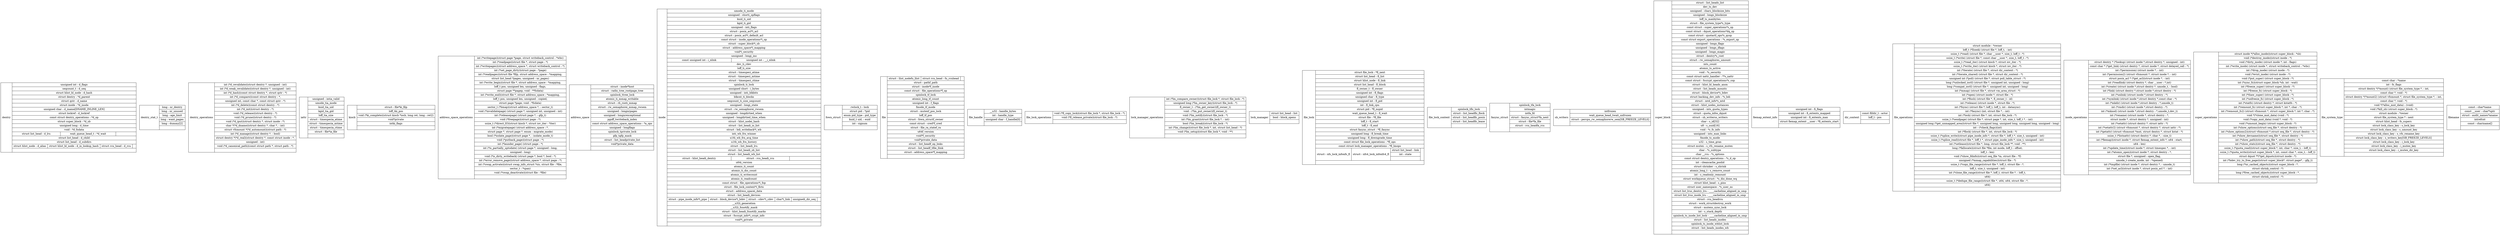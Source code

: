 digraph structs {
	node [shape=record]
	dentry [label="dentry | {unsigned int  :  d_flags | seqcount_t  :  d_seq | struct hlist_bl_node  :  d_hash | struct dentry  :  *d_parent | struct qstr  :  d_name | struct inode  :  *d_inode | unsigned char  :  d_iname[DNAME_INLINE_LEN] | struct lockref  :  d_lockref | const struct dentry_operations  :  *d_op | struct super_block  :  *d_sb | unsigned long  :  d_time | void  :  *d_fsdata | {struct list_head  :  d_lru | wait_queue_head_t  :  *d_wait | } | struct list_head  :  d_child | struct list_head  :  d_subdirs | {struct hlist_node  :  d_alias | struct hlist_bl_node  :  d_in_lookup_hash | struct rcu_head  :  d_rcu | } | }"]
	dentry_stat_t [label="dentry_stat_t | {long  :  nr_dentry | long  :  nr_unused | long  :  age_limit | long  :  want_pages | long  :  dummy[2] | }"]
	dentry_operations [label="dentry_operations | {int (*d_revalidate)(struct dentry *, unsigned  :  int) | int (*d_weak_revalidate)(struct dentry *, unsigned  :  int) | int (*d_hash)(const struct dentry *, struct qstr  :  *) | int (*d_compare)(const struct dentry  :  *, | unsigned int, const char *, const struct qstr  :  *) | int (*d_delete)(const struct dentry  :  *) | int (*d_init)(struct dentry  :  *) | void (*d_release)(struct dentry  :  *) | void (*d_prune)(struct dentry  :  *) | void (*d_iput)(struct dentry *, struct inode  :  *) | char *(*d_dname)(struct dentry *, char *,  :  int) | struct vfsmount *(*d_automount)(struct path  :  *) | int (*d_manage)(struct dentry *,  :  bool) | struct dentry *(*d_real)(struct dentry *, const struct inode  :  *, | unsigned  :  int) | void (*d_canonical_path)(const struct path *, struct path  :  *) | }"]
	iattr [label="iattr | {unsigned  :  int	ia_valid | umode_t		ia_mode | kuid_t		ia_uid | kgid_t		ia_gid | loff_t		ia_size | struct  :  timespec	ia_atime | struct  :  timespec	ia_mtime | struct  :  timespec	ia_ctime | struct  :  file	*ia_file | }"]
	kiocb [label="kiocb | {struct  :  file		*ki_filp | loff_t			ki_pos | void (*ki_complete)(struct kiocb *iocb, long ret, long  :  ret2) | void			*private | int			ki_flags | }"]
	address_space_operations [label="address_space_operations | {int (*writepage)(struct page *page, struct writeback_control  :  *wbc) | int (*readpage)(struct file *, struct page  :  *) | int (*writepages)(struct address_space *, struct writeback_control  :  *) | int (*set_page_dirty)(struct page  :  *page) | int (*readpages)(struct file *filp, struct address_space  :  *mapping, | struct list_head *pages, unsigned  :  nr_pages) | int (*write_begin)(struct file *, struct address_space  :  *mapping, | loff_t pos, unsigned len, unsigned  :  flags, | struct page **pagep, void  :  **fsdata) | int (*write_end)(struct file *, struct address_space  :  *mapping, | loff_t pos, unsigned len, unsigned  :  copied, | struct page *page, void  :  *fsdata) | sector_t (*bmap)(struct address_space *,  :  sector_t) | void (*invalidatepage) (struct page *, unsigned int, unsigned  :  int) | int (*releasepage) (struct page *,  :  gfp_t) | void (*freepage)(struct page  :  *) | ssize_t (*direct_IO)(struct kiocb *, struct iov_iter  :  *iter) | int (*migratepage) (struct address_space  :  *, | struct page *, struct page *, enum  :  migrate_mode) | bool (*isolate_page)(struct page *,  :  isolate_mode_t) | void (*putback_page)(struct page  :  *) | int (*launder_page) (struct page  :  *) | int (*is_partially_uptodate) (struct page *, unsigned  :  long, | unsigned  :  long) | void (*is_dirty_writeback) (struct page *, bool *, bool  :  *) | int (*error_remove_page)(struct address_space *, struct page  :  *) | int (*swap_activate)(struct swap_info_struct *sis, struct file  :  *file, | sector_t  :  *span) | void (*swap_deactivate)(struct file  :  *file) | }"]
	address_space [label="address_space | {struct  :  inode		*host | struct  :  radix_tree_root	page_tree | spinlock_t		tree_lock | atomic_t		i_mmap_writable | struct  :  rb_root		i_mmap | struct  :  rw_semaphore	i_mmap_rwsem | unsigned  :  long		nrpages | unsigned  :  long		nrexceptional | pgoff_t			writeback_index | const struct address_space_operations  :  *a_ops | unsigned  :  long		flags | spinlock_t		private_lock | gfp_t			gfp_mask | struct  :  list_head	private_list | void			*private_data | }"]
	inode [label="inode | {umode_t			i_mode | unsigned  :  short		i_opflags | kuid_t			i_uid | kgid_t			i_gid | unsigned  :  int		i_flags | struct  :  posix_acl	*i_acl | struct  :  posix_acl	*i_default_acl | const struct  :  inode_operations	*i_op | struct  :  super_block	*i_sb | struct  :  address_space	*i_mapping | void			*i_security | unsigned  :  long		i_ino | {const unsigned int  :  i_nlink | unsigned int  :  __i_nlink | } | dev_t			i_rdev | loff_t			i_size | struct  :  timespec		i_atime | struct  :  timespec		i_mtime | struct  :  timespec		i_ctime | spinlock_t		i_lock | unsigned short           :  i_bytes | unsigned  :  int		i_blkbits | blkcnt_t		i_blocks | seqcount_t		i_size_seqcount | unsigned  :  long		i_state | struct  :  rw_semaphore	i_rwsem | unsigned  :  long		dirtied_when | unsigned  :  long		dirtied_time_when | struct  :  hlist_node	i_hash | struct  :  list_head	i_io_list | struct  :  bdi_writeback	*i_wb | int			i_wb_frn_winner | u16			i_wb_frn_avg_time | u16			i_wb_frn_history | struct  :  list_head	i_lru | struct  :  list_head	i_sb_list | struct  :  list_head	i_wb_list | {struct  :  hlist_head	i_dentry | struct  :  rcu_head		i_rcu | } | u64			i_version | atomic_t		i_count | atomic_t		i_dio_count | atomic_t		i_writecount | atomic_t		i_readcount | const struct  :  file_operations	*i_fop | struct  :  file_lock_context	*i_flctx | struct  :  address_space	i_data | struct  :  list_head	i_devices | {struct  :  pipe_inode_info	*i_pipe | struct  :  block_device	*i_bdev | struct  :  cdev		*i_cdev | char			*i_link | unsigned		i_dir_seq | } | __u32			i_generation | __u32			i_fsnotify_mask | struct  :  hlist_head	i_fsnotify_marks | struct  :  fscrypt_info	*i_crypt_info | void			*i_private | }"]
	fown_struct [label="fown_struct | {rwlock_t  :  lock | struct pid  :  *pid | enum pid_type  :  pid_type | kuid_t uid,  :  euid | int  :  signum | }"]
	file [label="file | {{struct  :  llist_node	fu_llist | struct rcu_head  :  	fu_rcuhead | } | struct  :  path		f_path | struct  :  inode		*f_inode | const struct  :  file_operations	*f_op | spinlock_t		f_lock | atomic_long_t		f_count | unsigned int  :  		f_flags | fmode_t			f_mode | struct  :  mutex		f_pos_lock | loff_t			f_pos | struct  :  fown_struct	f_owner | const struct  :  cred	*f_cred | struct  :  file_ra_state	f_ra | u64			f_version | void			*f_security | void			*private_data | struct  :  list_head	f_ep_links | struct  :  list_head	f_tfile_llink | struct  :  address_space	*f_mapping | }"]
	file_handle [label="file_handle | {__u32  :  handle_bytes | int  :  handle_type | unsigned char  :  f_handle[0] | }"]
	file_lock_operations [label="file_lock_operations | {void (*fl_copy_lock)(struct file_lock *, struct file_lock  :  *) | void (*fl_release_private)(struct file_lock  :  *) | }"]
	lock_manager_operations [label="lock_manager_operations | {int (*lm_compare_owner)(struct file_lock *, struct file_lock  :  *) | unsigned long (*lm_owner_key)(struct file_lock  :  *) | fl_owner_t  :  (*lm_get_owner)(fl_owner_t) | void  :  (*lm_put_owner)(fl_owner_t) | void (*lm_notify)(struct file_lock  :  *) | int (*lm_grant)(struct file_lock *,  :  int) | bool (*lm_break)(struct file_lock  :  *) | int (*lm_change)(struct file_lock *, int, struct list_head  :  *) | void (*lm_setup)(struct file_lock *, void  :  **) | }"]
	lock_manager [label="lock_manager | {struct list_head  :  list | bool  :  block_opens | }"]
	file_lock [label="file_lock | {struct file_lock  :  *fl_next | struct list_head  :  fl_list | struct hlist_node  :  fl_link | struct list_head  :  fl_block | fl_owner_t  :  fl_owner | unsigned int  :  fl_flags | unsigned char  :  fl_type | unsigned int  :  fl_pid | int  :  fl_link_cpu | struct pid  :  *fl_nspid | wait_queue_head_t  :  fl_wait | struct file  :  *fl_file | loff_t  :  fl_start | loff_t  :  fl_end | struct fasync_struct  :  *	fl_fasync | unsigned long  :  fl_break_time | unsigned long  :  fl_downgrade_time | const struct file_lock_operations  :  *fl_ops | const struct lock_manager_operations  :  *fl_lmops | {struct  :  nfs_lock_info	nfs_fl | struct  :  nfs4_lock_info	nfs4_fl | {struct list_head  :  link | int  :  state | } | } | }"]
	file_lock_context [label="file_lock_context | {spinlock_t		flc_lock | struct  :  list_head	flc_flock | struct  :  list_head	flc_posix | struct  :  list_head	flc_lease | }"]
	fasync_struct [label="fasync_struct | {spinlock_t		fa_lock | int			magic | int			fa_fd | struct  :  fasync_struct	*fa_next | struct  :  file		*fa_file | struct  :  rcu_head		fa_rcu | }"]
	sb_writers [label="sb_writers | {int				frozen | wait_queue_head_t		wait_unfrozen | struct  :  percpu_rw_semaphore	rw_sem[SB_FREEZE_LEVELS] | }"]
	super_block [label="super_block | {struct  :  list_head	s_list | dev_t			s_dev | unsigned  :  char		s_blocksize_bits | unsigned  :  long		s_blocksize | loff_t			s_maxbytes | struct  :  file_system_type	*s_type | const struct  :  super_operations	*s_op | const struct  :  dquot_operations	*dq_op | const struct  :  quotactl_ops	*s_qcop | const struct export_operations  :  *s_export_op | unsigned  :  long		s_flags | unsigned  :  long		s_iflags | unsigned  :  long		s_magic | struct  :  dentry		*s_root | struct  :  rw_semaphore	s_umount | int			s_count | atomic_t		s_active | void                     :  *s_security | const struct xattr_handler  :  **s_xattr | const struct  :  fscrypt_operations	*s_cop | struct  :  hlist_bl_head	s_anon | struct  :  list_head	s_mounts | struct  :  block_device	*s_bdev | struct backing_dev_info  :  *s_bdi | struct  :  mtd_info		*s_mtd | struct  :  hlist_node	s_instances | unsigned  :  int		s_quota_types | struct  :  quota_info	s_dquot | struct  :  sb_writers	s_writers | char  :  s_id[32] | u8  :  s_uuid[16] | void  :  			*s_fs_info | unsigned  :  int		s_max_links | fmode_t			s_mode | u32		    :  s_time_gran | struct mutex  :  s_vfs_rename_mutex | char  :  *s_subtype | char __rcu  :  *s_options | const struct dentry_operations  :  *s_d_op | int  :  cleancache_poolid | struct shrinker  :  s_shrink | atomic_long_t  :  s_remove_count | int  :  s_readonly_remount | struct workqueue_struct  :  *s_dio_done_wq | struct hlist_head  :  s_pins | struct user_namespace  :  *s_user_ns | struct list_lru		s_dentry_lru  :  ____cacheline_aligned_in_smp | struct list_lru		s_inode_lru  :  ____cacheline_aligned_in_smp | struct  :  rcu_head		rcu | struct  :  work_struct	destroy_work | struct  :  mutex		s_sync_lock | int  :  s_stack_depth | spinlock_t		s_inode_list_lock  :  ____cacheline_aligned_in_smp | struct  :  list_head	s_inodes | spinlock_t		s_inode_wblist_lock | struct  :  list_head	s_inodes_wb | }"]
	fiemap_extent_info [label="fiemap_extent_info | {unsigned int  :  fi_flags | unsigned int  :  fi_extents_mapped | unsigned int  :  fi_extents_max | struct fiemap_extent __user  :  *fi_extents_start | }"]
	dir_context [label="dir_context | {const filldir_t  :  actor | loff_t  :  pos | }"]
	file_operations [label="file_operations | {struct module  :  *owner | loff_t (*llseek) (struct file *, loff_t,  :  int) | ssize_t (*read) (struct file *, char __user *, size_t, loff_t  :  *) | ssize_t (*write) (struct file *, const char __user *, size_t, loff_t  :  *) | ssize_t (*read_iter) (struct kiocb *, struct iov_iter  :  *) | ssize_t (*write_iter) (struct kiocb *, struct iov_iter  :  *) | int (*iterate) (struct file *, struct dir_context  :  *) | int (*iterate_shared) (struct file *, struct dir_context  :  *) | unsigned int (*poll) (struct file *, struct poll_table_struct  :  *) | long (*unlocked_ioctl) (struct file *, unsigned int, unsigned  :  long) | long (*compat_ioctl) (struct file *, unsigned int, unsigned  :  long) | int (*mmap) (struct file *, struct vm_area_struct  :  *) | int (*open) (struct inode *, struct file  :  *) | int (*flush) (struct file *, fl_owner_t  :  id) | int (*release) (struct inode *, struct file  :  *) | int (*fsync) (struct file *, loff_t, loff_t, int  :  datasync) | int (*fasync) (int, struct file *,  :  int) | int (*lock) (struct file *, int, struct file_lock  :  *) | ssize_t (*sendpage) (struct file *, struct page *, int, size_t, loff_t *,  :  int) | unsigned long (*get_unmapped_area)(struct file *, unsigned long, unsigned long, unsigned long, unsigned  :  long) | int  :  (*check_flags)(int) | int (*flock) (struct file *, int, struct file_lock  :  *) | ssize_t (*splice_write)(struct pipe_inode_info *, struct file *, loff_t *, size_t, unsigned  :  int) | ssize_t (*splice_read)(struct file *, loff_t *, struct pipe_inode_info *, size_t, unsigned  :  int) | int (*setlease)(struct file *, long, struct file_lock **, void  :  **) | long (*fallocate)(struct file *file, int mode, loff_t  :  offset, | loff_t  :  len) | void (*show_fdinfo)(struct seq_file *m, struct file  :  *f) | unsigned (*mmap_capabilities)(struct file  :  *) | ssize_t (*copy_file_range)(struct file *, loff_t, struct file  :  *, | loff_t, size_t, unsigned  :  int) | int (*clone_file_range)(struct file *, loff_t, struct file *,  :  loff_t, | u64) | ssize_t (*dedupe_file_range)(struct file *, u64, u64, struct file  :  *, | u64) | }"]
	inode_operations [label="inode_operations | {struct dentry * (*lookup) (struct inode *,struct dentry *, unsigned  :  int) | const char * (*get_link) (struct dentry *, struct inode *, struct delayed_call  :  *) | int (*permission) (struct inode *,  :  int) | int (*permission2) (struct vfsmount *, struct inode *,  :  int) | struct posix_acl * (*get_acl)(struct inode *,  :  int) | int (*readlink) (struct dentry *, char __user  :  *,int) | int (*create) (struct inode *,struct dentry *, umode_t,  :  bool) | int (*link) (struct dentry *,struct inode *,struct dentry  :  *) | int (*unlink) (struct inode *,struct dentry  :  *) | int (*symlink) (struct inode *,struct dentry *,const char  :  *) | int (*mkdir) (struct inode *,struct dentry  :  *,umode_t) | int (*rmdir) (struct inode *,struct dentry  :  *) | int (*mknod) (struct inode *,struct dentry  :  *,umode_t,dev_t) | int (*rename) (struct inode *, struct dentry  :  *, | struct inode *, struct dentry *, unsigned  :  int) | int (*setattr) (struct dentry *, struct iattr  :  *) | int (*setattr2) (struct vfsmount *, struct dentry *, struct iattr  :  *) | int (*getattr) (struct vfsmount *mnt, struct dentry *, struct kstat  :  *) | ssize_t (*listxattr) (struct dentry *, char *,  :  size_t) | int (*fiemap)(struct inode *, struct fiemap_extent_info *, u64  :  start, | u64  :  len) | int (*update_time)(struct inode *, struct timespec *,  :  int) | int (*atomic_open)(struct inode *, struct dentry  :  *, | struct file *, unsigned  :  open_flag, | umode_t create_mode, int  :  *opened) | int (*tmpfile) (struct inode *, struct dentry *,  :  umode_t) | int (*set_acl)(struct inode *, struct posix_acl *,  :  int) | }"]
	super_operations [label="super_operations | {struct inode *(*alloc_inode)(struct super_block  :  *sb) | void (*destroy_inode)(struct inode  :  *) | void (*dirty_inode) (struct inode *, int  :  flags) | int (*write_inode) (struct inode *, struct writeback_control  :  *wbc) | int (*drop_inode) (struct inode  :  *) | void (*evict_inode) (struct inode  :  *) | void (*put_super) (struct super_block  :  *) | int (*sync_fs)(struct super_block *sb, int  :  wait) | int (*freeze_super) (struct super_block  :  *) | int (*freeze_fs) (struct super_block  :  *) | int (*thaw_super) (struct super_block  :  *) | int (*unfreeze_fs) (struct super_block  :  *) | int (*statfs) (struct dentry *, struct kstatfs  :  *) | int (*remount_fs) (struct super_block *, int *, char  :  *) | int (*remount_fs2) (struct vfsmount *, struct super_block *, int *, char  :  *) | void *(*clone_mnt_data) (void  :  *) | void (*copy_mnt_data) (void *, void  :  *) | void (*umount_begin) (struct super_block  :  *) | int (*show_options)(struct seq_file *, struct dentry  :  *) | int (*show_options2)(struct vfsmount *,struct seq_file *, struct dentry  :  *) | int (*show_devname)(struct seq_file *, struct dentry  :  *) | int (*show_path)(struct seq_file *, struct dentry  :  *) | int (*show_stats)(struct seq_file *, struct dentry  :  *) | ssize_t (*quota_read)(struct super_block *, int, char *, size_t,  :  loff_t) | ssize_t (*quota_write)(struct super_block *, int, const char *, size_t,  :  loff_t) | struct dquot **(*get_dquots)(struct inode  :  *) | int (*bdev_try_to_free_page)(struct super_block*, struct page*,  :  gfp_t) | long (*nr_cached_objects)(struct super_block  :  *, | struct shrink_control  :  *) | long (*free_cached_objects)(struct super_block  :  *, | struct shrink_control  :  *) | }"]
	file_system_type [label="file_system_type | {const char  :  *name | int  :  fs_flags | struct dentry *(*mount) (struct file_system_type *,  :  int, | const char *, void  :  *) | struct dentry *(*mount2) (struct vfsmount *, struct file_system_type *,  :  int, | const char *, void  :  *) | void *(*alloc_mnt_data)  :  (void) | void (*kill_sb) (struct super_block  :  *) | struct module  :  *owner | struct file_system_type *  :  next | struct hlist_head  :  fs_supers | struct lock_class_key  :  s_lock_key | struct lock_class_key  :  s_umount_key | struct lock_class_key  :  s_vfs_rename_key | struct lock_class_key  :  s_writers_key[SB_FREEZE_LEVELS] | struct lock_class_key  :  i_lock_key | struct lock_class_key  :  i_mutex_key | struct lock_class_key  :  i_mutex_dir_key | }"]
	filename [label="filename | {const  :  char		*name | const __user  :  char	*uptr | struct  :  audit_names	*aname | int			refcnt | const  :  char		iname[] | }"]
}
